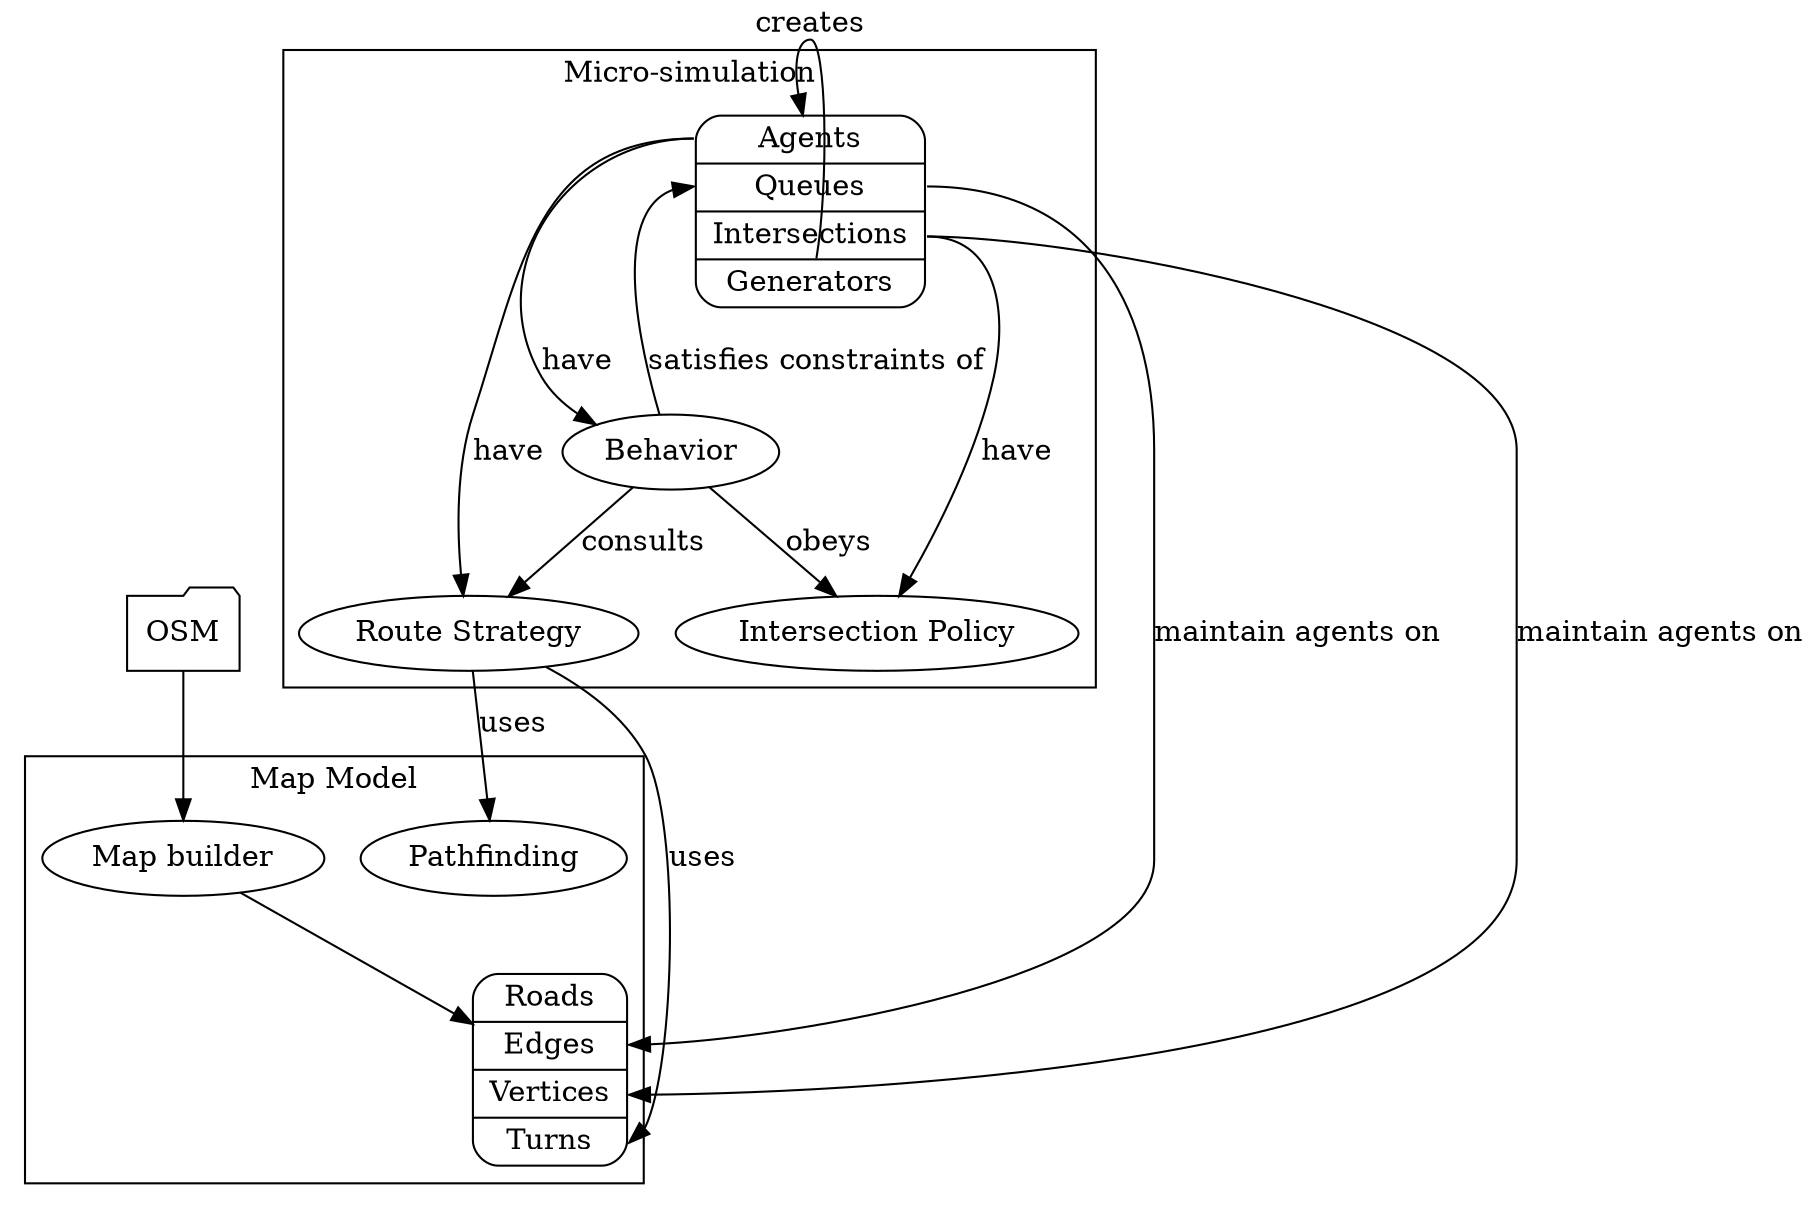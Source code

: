 digraph {
  subgraph cluster_map {
    label="Map Model";

    node [shape=Mrecord];
    map [label="{<r> Roads    \
               | <e> Edges    \
               | <v> Vertices \
               | <t> Turns}"];

    Pathfinding [shape=ellipse];
    Builder [shape=ellipse, label="Map builder"];
    Builder -> map;
  };
  OSM [shape=folder];
  OSM -> Builder;

  subgraph cluster_sim {
    label="Micro-simulation";

    node [shape=Mrecord];
    sim [label="{<a> Agents \
               | <q> Queues \
               | <i> Intersections \
               | <g> Generators}"];

    Behavior [shape=ellipse];
    Route [shape=ellipse, label="Route Strategy"];
    Policy [shape=ellipse, label="Intersection Policy"];
    
    sim:a -> Behavior [label="have"];
    sim:a -> Route [label="have"];
    sim:i -> Policy [label="have"];
    sim:g -> sim:a [label="creates"];

    Behavior -> Route [label="consults"];
    Behavior -> sim:q [label="satisfies constraints of"];
    Behavior -> Policy [label="obeys"];
  };
  sim:q -> map:e [label="maintain agents on"];
  sim:i -> map:v [label="maintain agents on"];
  Route -> map:t [label="uses"];
  Route -> Pathfinding [label="uses"];
}
